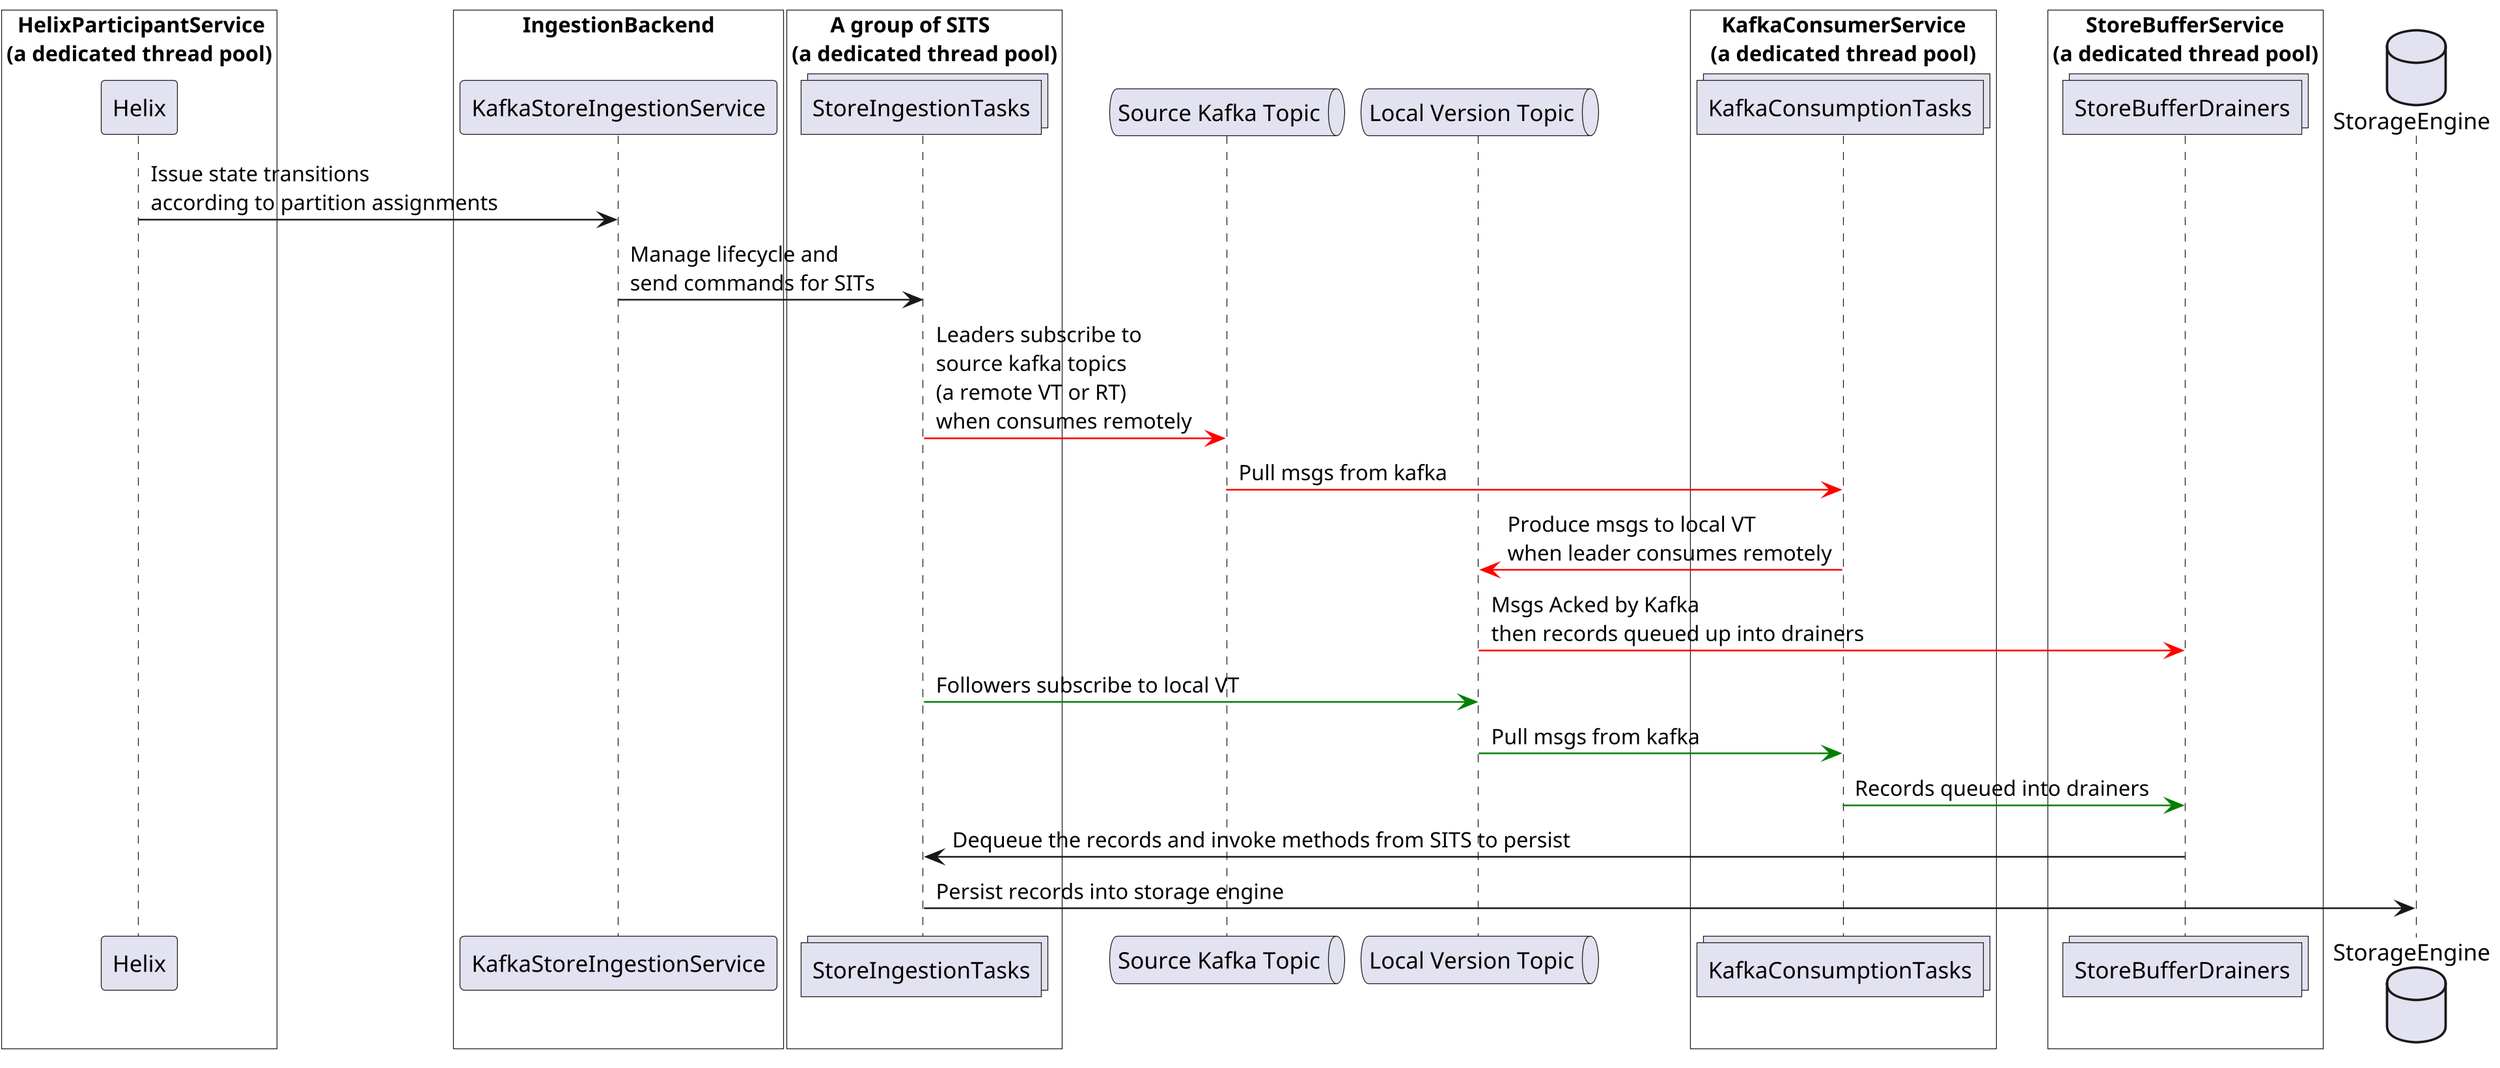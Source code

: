 @startuml

' ### Description
' This diagram describes how the store ingestion task is created and
' and how the status signal is consumed by other components

scale 3840*2160

box "  HelixParticipantService\n(a dedicated thread pool)" #White
participant Helix as helix
end box
box "IngestionBackend"#White
participant KafkaStoreIngestionService as KIS
end box
box "       A group of SITS\n(a dedicated thread pool)" #White
collections StoreIngestionTasks as SITS
end box
queue "Source Kafka Topic" as remote
queue "Local Version Topic" as VT
box "  KafkaConsumerService\n(a dedicated thread pool)" #White
collections  KafkaConsumptionTasks as KCTS
end box
box "      StoreBufferService\n(a dedicated thread pool)" #White
collections  StoreBufferDrainers as SBDS
end box
database "StorageEngine" as db

helix -> KIS:Issue state transitions \naccording to partition assignments
KIS -> SITS:Manage lifecycle and \nsend commands for SITs


' # leader behavior
SITS -[#red]> remote:Leaders subscribe to \nsource kafka topics \n(a remote VT or RT) \nwhen consumes remotely
remote -[#red]> KCTS:Pull msgs from kafka
KCTS -[#red]> VT:Produce msgs to local VT \nwhen leader consumes remotely
VT -[#red]> SBDS:Msgs Acked by Kafka \nthen records queued up into drainers

' # follower behavior
SITS -[#green]> VT:Followers subscribe to local VT
VT -[#green]> KCTS:Pull msgs from kafka
KCTS -[#green]> SBDS:Records queued into drainers

SBDS -> SITS:Dequeue the records and invoke methods from SITS to persist
SITS -> db:Persist records into storage engine

@enduml